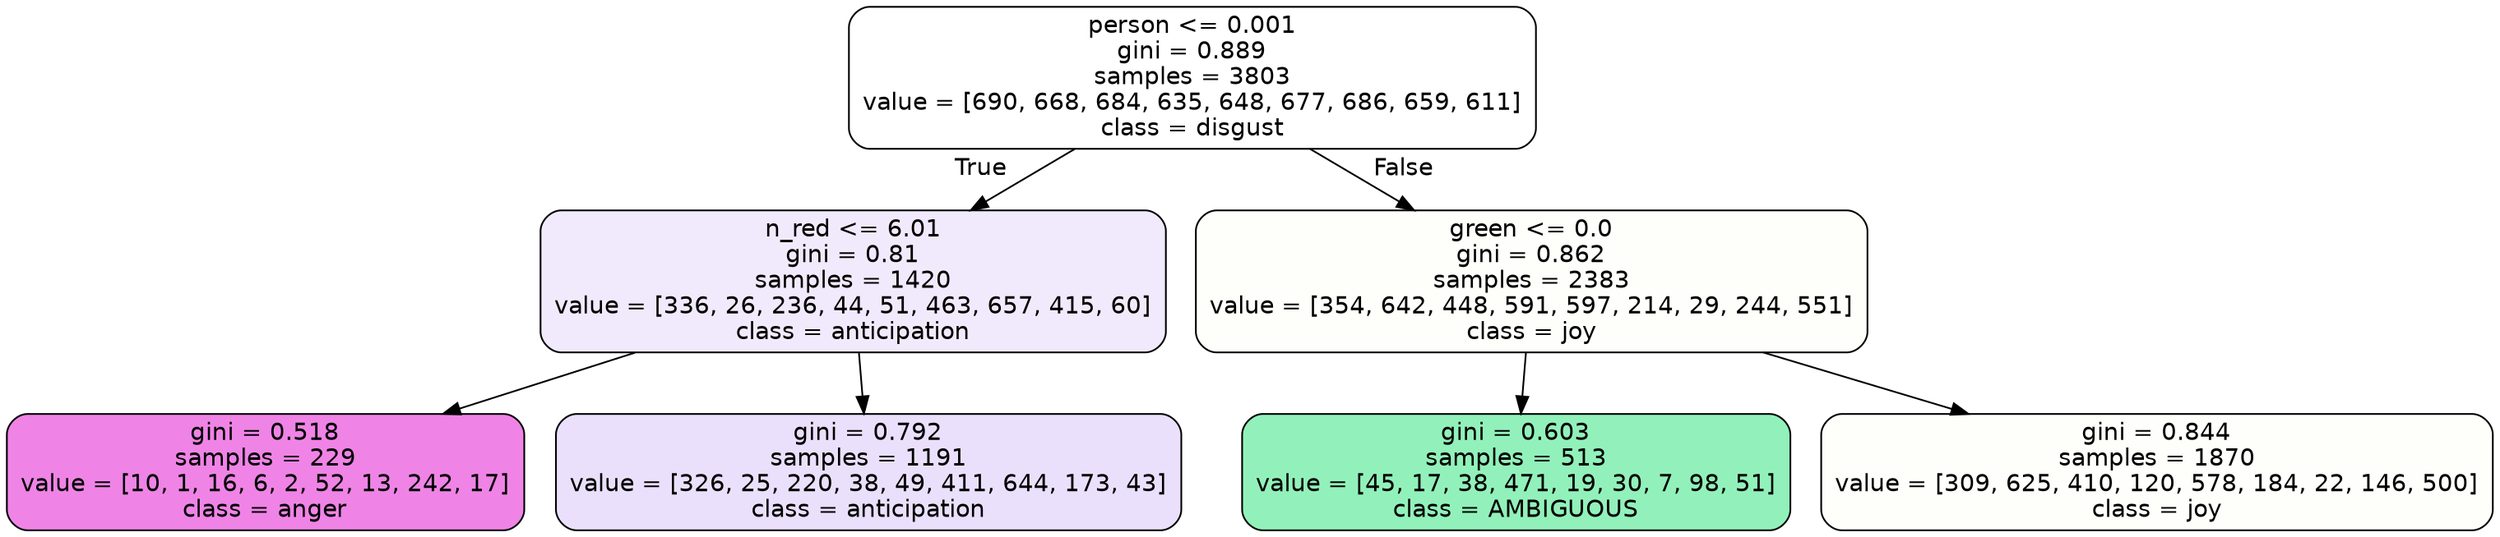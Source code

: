 digraph Tree {
node [shape=box, style="filled, rounded", color="black", fontname=helvetica] ;
edge [fontname=helvetica] ;
0 [label="person <= 0.001\ngini = 0.889\nsamples = 3803\nvalue = [690, 668, 684, 635, 648, 677, 686, 659, 611]\nclass = disgust", fillcolor="#e5813900"] ;
1 [label="n_red <= 6.01\ngini = 0.81\nsamples = 1420\nvalue = [336, 26, 236, 44, 51, 463, 657, 415, 60]\nclass = anticipation", fillcolor="#8139e51b"] ;
0 -> 1 [labeldistance=2.5, labelangle=45, headlabel="True"] ;
2 [label="gini = 0.518\nsamples = 229\nvalue = [10, 1, 16, 6, 2, 52, 13, 242, 17]\nclass = anger", fillcolor="#e539d79e"] ;
1 -> 2 ;
3 [label="gini = 0.792\nsamples = 1191\nvalue = [326, 25, 220, 38, 49, 411, 644, 173, 43]\nclass = anticipation", fillcolor="#8139e527"] ;
1 -> 3 ;
4 [label="green <= 0.0\ngini = 0.862\nsamples = 2383\nvalue = [354, 642, 448, 591, 597, 214, 29, 244, 551]\nclass = joy", fillcolor="#d7e53904"] ;
0 -> 4 [labeldistance=2.5, labelangle=-45, headlabel="False"] ;
5 [label="gini = 0.603\nsamples = 513\nvalue = [45, 17, 38, 471, 19, 30, 7, 98, 51]\nclass = AMBIGUOUS", fillcolor="#39e5818c"] ;
4 -> 5 ;
6 [label="gini = 0.844\nsamples = 1870\nvalue = [309, 625, 410, 120, 578, 184, 22, 146, 500]\nclass = joy", fillcolor="#d7e53905"] ;
4 -> 6 ;
}
